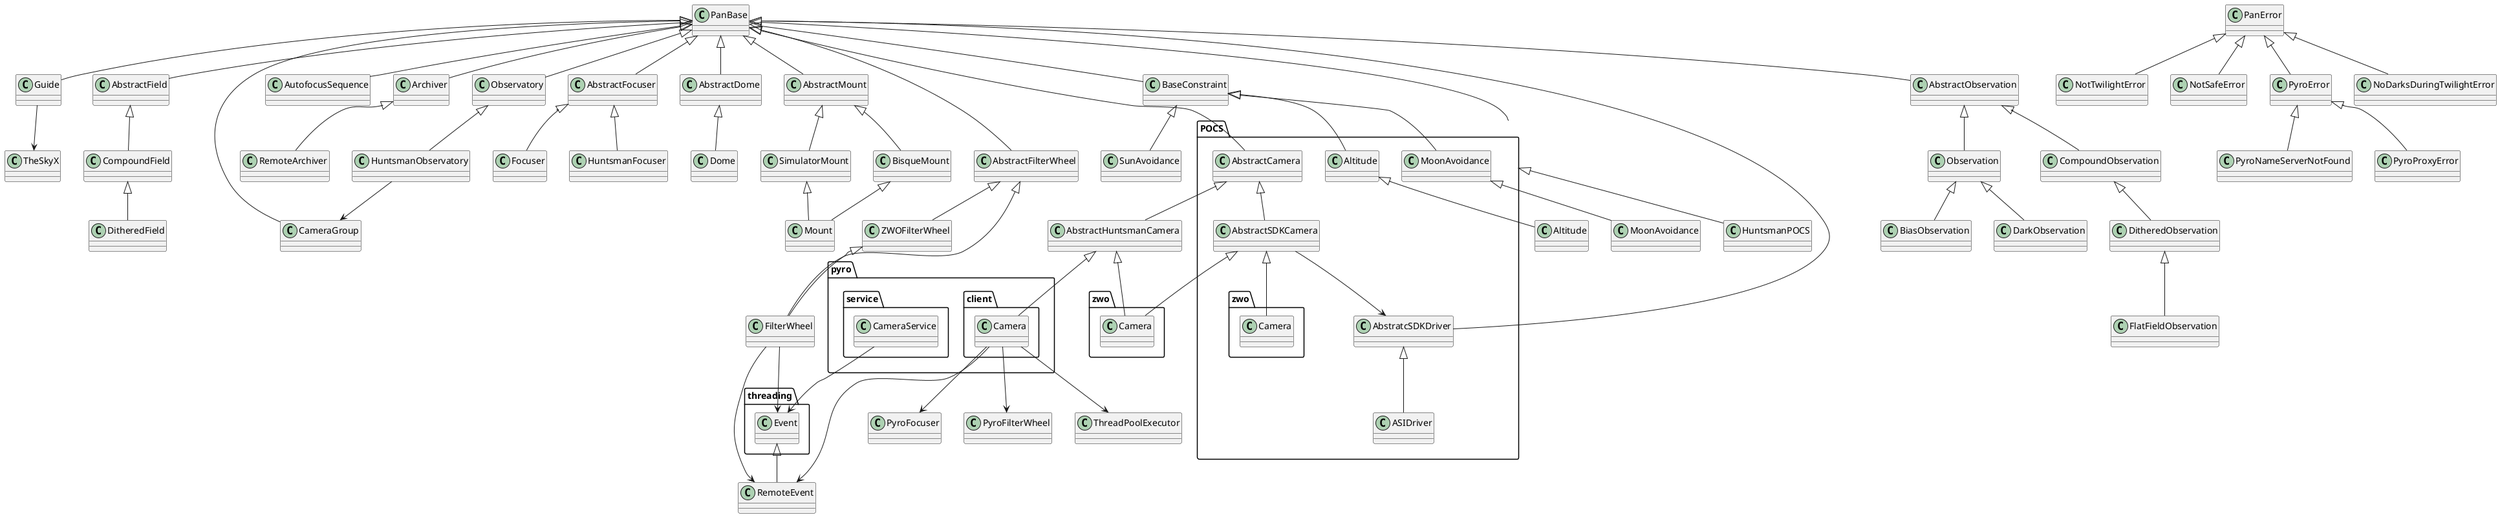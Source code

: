@startuml

class RemoteArchiver {
}

class Observation {
}

class NotTwilightError {
}

class PyroNameServerNotFound {
}

class HuntsmanPOCS {
}

class NotSafeError {
}

class DitheredField {
}

class SunAvoidance {
}

class zwo.Camera {
}

class pyro.client.Camera {
}

class Guide {
}

class AbstractField {
}

class Altitude {
}

class POCS.Altitude {
}

class BiasObservation {
}

class CameraGroup {
}

class MoonAvoidance {
}

class POCS.MoonAvoidance {
}

class PyroError {
}

class Mount {
}

class FlatFieldObservation {
}

class Focuser {
}

class HuntsmanFocuser {
}

class Dome {
}

class HuntsmanObservatory {
}

class NoDarksDuringTwilightError {
}

class CompoundField {
}

class FilterWheel {
}

class pyro.service.CameraService {
}

class RemoteEvent {
}

class PyroProxyError {
}

class CompoundObservation {
}

class AutofocusSequence {
}

class AbstractHuntsmanCamera {
}

class DarkObservation {
}

class DitheredObservation {
}

class Archiver {
}

class POCS.ASIDriver {
}

class POCS.AbstratcSDKDriver {
}

class POCS.AbstractCamera {
}

class POCS.AbstractSDKCamera {
}

PanBase <|-- Observatory
PanBase <|-- AbstractFocuser
PanBase <|-- AbstractDome
PanBase <|-- POCS.AbstractCamera
PanBase <|-- AbstractFilterWheel
PanBase <|-- POCS
AbstractFilterWheel <|-- ZWOFilterWheel
PanBase <|-- AbstractMount
AbstractMount <|-- SimulatorMount
AbstractMount <|-- BisqueMount

PanBase <|-- BaseConstraint
BaseConstraint <|-- POCS.Altitude
POCS.Altitude <|-- Altitude

BaseConstraint <|-- POCS.MoonAvoidance
POCS.MoonAvoidance <|-- MoonAvoidance

BaseConstraint <|-- SunAvoidance

POCS <|-- HuntsmanPOCS
PanError <|-- NotTwilightError
PanError <|-- NoDarksDuringTwilightError
PanError <|-- NotSafeError
Observatory <|-- HuntsmanObservatory
HuntsmanObservatory --> CameraGroup
PanBase <|-- Guide
Guide --> TheSkyX
BisqueMount <|-- Mount
SimulatorMount <|-- Mount
AbstractDome <|-- Dome
PanBase <|-- AutofocusSequence
PanError <|-- PyroError
PyroError <|-- PyroNameServerNotFound
PyroError <|-- PyroProxyError
threading.Event <|-- RemoteEvent
ZWOFilterWheel <|-- FilterWheel
FilterWheel --> threading.Event
AbstractFilterWheel <|-- FilterWheel
FilterWheel --> RemoteEvent
PanBase <|-- AbstractField
AbstractField <|-- CompoundField
CompoundField <|-- DitheredField

Observation <|-- DarkObservation
Observation <|-- BiasObservation
PanBase <|-- AbstractObservation
AbstractObservation <|-- Observation
AbstractObservation <|-- CompoundObservation
CompoundObservation <|-- DitheredObservation
DitheredObservation <|-- FlatFieldObservation
PanBase <|-- Archiver
AbstractFocuser <|-- Focuser
AbstractFocuser <|-- HuntsmanFocuser
POCS.AbstractCamera <|-- AbstractHuntsmanCamera
POCS.AbstractCamera <|-- POCS.AbstractSDKCamera
POCS.AbstractSDKCamera <|-- zwo.Camera
POCS.AbstractSDKCamera <|-- POCS.zwo.Camera

PanBase <|-- POCS.AbstratcSDKDriver
POCS.AbstratcSDKDriver <|-- POCS.ASIDriver
POCS.AbstractSDKCamera --> POCS.AbstratcSDKDriver

PanBase <|-- CameraGroup
AbstractHuntsmanCamera <|-- zwo.Camera
AbstractHuntsmanCamera <|-- pyro.client.Camera
pyro.client.Camera --> ThreadPoolExecutor
pyro.client.Camera --> RemoteEvent
pyro.client.Camera --> PyroFocuser
pyro.client.Camera --> PyroFilterWheel
pyro.service.CameraService --> threading.Event
Archiver <|-- RemoteArchiver

@enduml